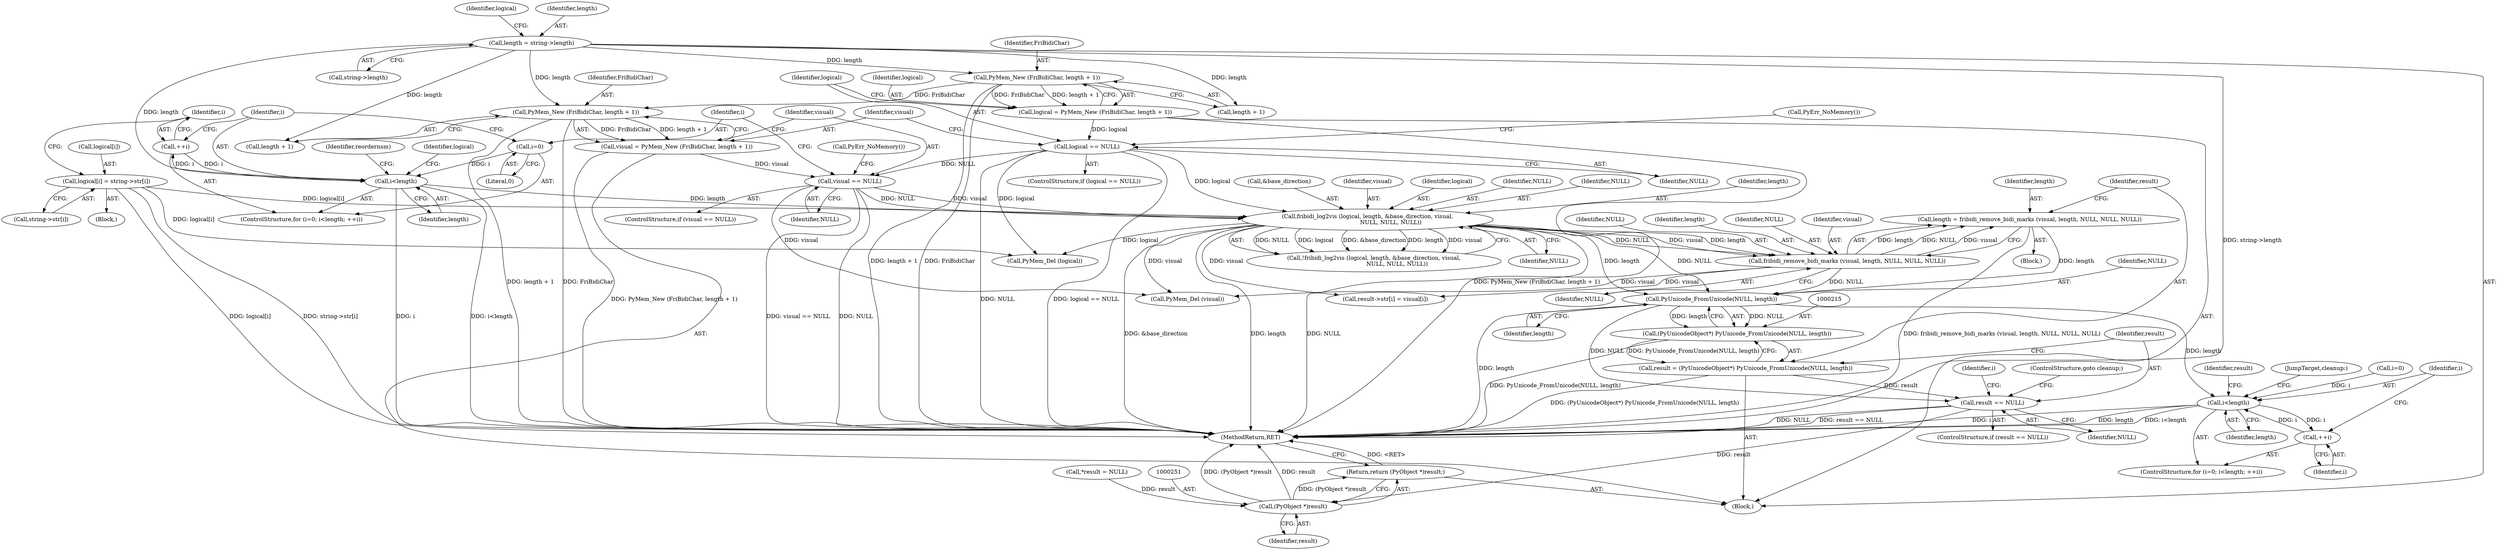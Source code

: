 digraph "0_pyfribidi_d2860c655357975e7b32d84e6b45e98f0dcecd7a@API" {
"1000204" [label="(Call,length = fribidi_remove_bidi_marks (visual, length, NULL, NULL, NULL))"];
"1000206" [label="(Call,fribidi_remove_bidi_marks (visual, length, NULL, NULL, NULL))"];
"1000187" [label="(Call,fribidi_log2vis (logical, length, &base_direction, visual,\n                          NULL, NULL, NULL))"];
"1000144" [label="(Call,logical == NULL)"];
"1000136" [label="(Call,logical = PyMem_New (FriBidiChar, length + 1))"];
"1000138" [label="(Call,PyMem_New (FriBidiChar, length + 1))"];
"1000115" [label="(Call,length = string->length)"];
"1000174" [label="(Call,logical[i] = string->str[i])"];
"1000168" [label="(Call,i<length)"];
"1000171" [label="(Call,++i)"];
"1000165" [label="(Call,i=0)"];
"1000158" [label="(Call,visual == NULL)"];
"1000150" [label="(Call,visual = PyMem_New (FriBidiChar, length + 1))"];
"1000152" [label="(Call,PyMem_New (FriBidiChar, length + 1))"];
"1000216" [label="(Call,PyUnicode_FromUnicode(NULL, length))"];
"1000214" [label="(Call,(PyUnicodeObject*) PyUnicode_FromUnicode(NULL, length))"];
"1000212" [label="(Call,result = (PyUnicodeObject*) PyUnicode_FromUnicode(NULL, length))"];
"1000220" [label="(Call,result == NULL)"];
"1000250" [label="(Call,(PyObject *)result)"];
"1000249" [label="(Return,return (PyObject *)result;)"];
"1000229" [label="(Call,i<length)"];
"1000232" [label="(Call,++i)"];
"1000249" [label="(Return,return (PyObject *)result;)"];
"1000189" [label="(Identifier,length)"];
"1000117" [label="(Call,string->length)"];
"1000235" [label="(Call,result->str[i] = visual[i])"];
"1000207" [label="(Identifier,visual)"];
"1000230" [label="(Identifier,i)"];
"1000137" [label="(Identifier,logical)"];
"1000176" [label="(Identifier,logical)"];
"1000187" [label="(Call,fribidi_log2vis (logical, length, &base_direction, visual,\n                          NULL, NULL, NULL))"];
"1000175" [label="(Call,logical[i])"];
"1000158" [label="(Call,visual == NULL)"];
"1000218" [label="(Identifier,length)"];
"1000139" [label="(Identifier,FriBidiChar)"];
"1000122" [label="(Identifier,logical)"];
"1000154" [label="(Call,length + 1)"];
"1000162" [label="(Call,PyErr_NoMemory())"];
"1000153" [label="(Identifier,FriBidiChar)"];
"1000188" [label="(Identifier,logical)"];
"1000116" [label="(Identifier,length)"];
"1000226" [label="(Call,i=0)"];
"1000206" [label="(Call,fribidi_remove_bidi_marks (visual, length, NULL, NULL, NULL))"];
"1000204" [label="(Call,length = fribidi_remove_bidi_marks (visual, length, NULL, NULL, NULL))"];
"1000232" [label="(Call,++i)"];
"1000136" [label="(Call,logical = PyMem_New (FriBidiChar, length + 1))"];
"1000144" [label="(Call,logical == NULL)"];
"1000212" [label="(Call,result = (PyUnicodeObject*) PyUnicode_FromUnicode(NULL, length))"];
"1000205" [label="(Identifier,length)"];
"1000174" [label="(Call,logical[i] = string->str[i])"];
"1000253" [label="(MethodReturn,RET)"];
"1000178" [label="(Call,string->str[i])"];
"1000173" [label="(Block,)"];
"1000150" [label="(Call,visual = PyMem_New (FriBidiChar, length + 1))"];
"1000112" [label="(Block,)"];
"1000227" [label="(Identifier,i)"];
"1000216" [label="(Call,PyUnicode_FromUnicode(NULL, length))"];
"1000159" [label="(Identifier,visual)"];
"1000165" [label="(Call,i=0)"];
"1000238" [label="(Identifier,result)"];
"1000224" [label="(ControlStructure,goto cleanup;)"];
"1000172" [label="(Identifier,i)"];
"1000222" [label="(Identifier,NULL)"];
"1000217" [label="(Identifier,NULL)"];
"1000231" [label="(Identifier,length)"];
"1000209" [label="(Identifier,NULL)"];
"1000169" [label="(Identifier,i)"];
"1000164" [label="(ControlStructure,for (i=0; i<length; ++i))"];
"1000143" [label="(ControlStructure,if (logical == NULL))"];
"1000160" [label="(Identifier,NULL)"];
"1000140" [label="(Call,length + 1)"];
"1000184" [label="(Identifier,reordernsm)"];
"1000244" [label="(JumpTarget,cleanup:)"];
"1000151" [label="(Identifier,visual)"];
"1000221" [label="(Identifier,result)"];
"1000115" [label="(Call,length = string->length)"];
"1000166" [label="(Identifier,i)"];
"1000133" [label="(Call,*result = NULL)"];
"1000193" [label="(Identifier,NULL)"];
"1000190" [label="(Call,&base_direction)"];
"1000186" [label="(Call,!fribidi_log2vis (logical, length, &base_direction, visual,\n                          NULL, NULL, NULL))"];
"1000208" [label="(Identifier,length)"];
"1000211" [label="(Identifier,NULL)"];
"1000192" [label="(Identifier,visual)"];
"1000195" [label="(Identifier,NULL)"];
"1000210" [label="(Identifier,NULL)"];
"1000214" [label="(Call,(PyUnicodeObject*) PyUnicode_FromUnicode(NULL, length))"];
"1000203" [label="(Block,)"];
"1000252" [label="(Identifier,result)"];
"1000233" [label="(Identifier,i)"];
"1000171" [label="(Call,++i)"];
"1000146" [label="(Identifier,NULL)"];
"1000247" [label="(Call,PyMem_Del (visual))"];
"1000138" [label="(Call,PyMem_New (FriBidiChar, length + 1))"];
"1000220" [label="(Call,result == NULL)"];
"1000219" [label="(ControlStructure,if (result == NULL))"];
"1000145" [label="(Identifier,logical)"];
"1000170" [label="(Identifier,length)"];
"1000157" [label="(ControlStructure,if (visual == NULL))"];
"1000167" [label="(Literal,0)"];
"1000194" [label="(Identifier,NULL)"];
"1000225" [label="(ControlStructure,for (i=0; i<length; ++i))"];
"1000213" [label="(Identifier,result)"];
"1000168" [label="(Call,i<length)"];
"1000152" [label="(Call,PyMem_New (FriBidiChar, length + 1))"];
"1000245" [label="(Call,PyMem_Del (logical))"];
"1000250" [label="(Call,(PyObject *)result)"];
"1000148" [label="(Call,PyErr_NoMemory())"];
"1000229" [label="(Call,i<length)"];
"1000204" -> "1000203"  [label="AST: "];
"1000204" -> "1000206"  [label="CFG: "];
"1000205" -> "1000204"  [label="AST: "];
"1000206" -> "1000204"  [label="AST: "];
"1000213" -> "1000204"  [label="CFG: "];
"1000204" -> "1000253"  [label="DDG: fribidi_remove_bidi_marks (visual, length, NULL, NULL, NULL)"];
"1000206" -> "1000204"  [label="DDG: length"];
"1000206" -> "1000204"  [label="DDG: NULL"];
"1000206" -> "1000204"  [label="DDG: visual"];
"1000204" -> "1000216"  [label="DDG: length"];
"1000206" -> "1000211"  [label="CFG: "];
"1000207" -> "1000206"  [label="AST: "];
"1000208" -> "1000206"  [label="AST: "];
"1000209" -> "1000206"  [label="AST: "];
"1000210" -> "1000206"  [label="AST: "];
"1000211" -> "1000206"  [label="AST: "];
"1000187" -> "1000206"  [label="DDG: visual"];
"1000187" -> "1000206"  [label="DDG: length"];
"1000187" -> "1000206"  [label="DDG: NULL"];
"1000206" -> "1000216"  [label="DDG: NULL"];
"1000206" -> "1000235"  [label="DDG: visual"];
"1000206" -> "1000247"  [label="DDG: visual"];
"1000187" -> "1000186"  [label="AST: "];
"1000187" -> "1000195"  [label="CFG: "];
"1000188" -> "1000187"  [label="AST: "];
"1000189" -> "1000187"  [label="AST: "];
"1000190" -> "1000187"  [label="AST: "];
"1000192" -> "1000187"  [label="AST: "];
"1000193" -> "1000187"  [label="AST: "];
"1000194" -> "1000187"  [label="AST: "];
"1000195" -> "1000187"  [label="AST: "];
"1000186" -> "1000187"  [label="CFG: "];
"1000187" -> "1000253"  [label="DDG: NULL"];
"1000187" -> "1000253"  [label="DDG: &base_direction"];
"1000187" -> "1000253"  [label="DDG: length"];
"1000187" -> "1000186"  [label="DDG: NULL"];
"1000187" -> "1000186"  [label="DDG: logical"];
"1000187" -> "1000186"  [label="DDG: &base_direction"];
"1000187" -> "1000186"  [label="DDG: length"];
"1000187" -> "1000186"  [label="DDG: visual"];
"1000144" -> "1000187"  [label="DDG: logical"];
"1000174" -> "1000187"  [label="DDG: logical[i]"];
"1000168" -> "1000187"  [label="DDG: length"];
"1000158" -> "1000187"  [label="DDG: visual"];
"1000158" -> "1000187"  [label="DDG: NULL"];
"1000187" -> "1000216"  [label="DDG: NULL"];
"1000187" -> "1000216"  [label="DDG: length"];
"1000187" -> "1000235"  [label="DDG: visual"];
"1000187" -> "1000245"  [label="DDG: logical"];
"1000187" -> "1000247"  [label="DDG: visual"];
"1000144" -> "1000143"  [label="AST: "];
"1000144" -> "1000146"  [label="CFG: "];
"1000145" -> "1000144"  [label="AST: "];
"1000146" -> "1000144"  [label="AST: "];
"1000148" -> "1000144"  [label="CFG: "];
"1000151" -> "1000144"  [label="CFG: "];
"1000144" -> "1000253"  [label="DDG: logical == NULL"];
"1000144" -> "1000253"  [label="DDG: NULL"];
"1000136" -> "1000144"  [label="DDG: logical"];
"1000144" -> "1000158"  [label="DDG: NULL"];
"1000144" -> "1000245"  [label="DDG: logical"];
"1000136" -> "1000112"  [label="AST: "];
"1000136" -> "1000138"  [label="CFG: "];
"1000137" -> "1000136"  [label="AST: "];
"1000138" -> "1000136"  [label="AST: "];
"1000145" -> "1000136"  [label="CFG: "];
"1000136" -> "1000253"  [label="DDG: PyMem_New (FriBidiChar, length + 1)"];
"1000138" -> "1000136"  [label="DDG: FriBidiChar"];
"1000138" -> "1000136"  [label="DDG: length + 1"];
"1000138" -> "1000140"  [label="CFG: "];
"1000139" -> "1000138"  [label="AST: "];
"1000140" -> "1000138"  [label="AST: "];
"1000138" -> "1000253"  [label="DDG: FriBidiChar"];
"1000138" -> "1000253"  [label="DDG: length + 1"];
"1000115" -> "1000138"  [label="DDG: length"];
"1000138" -> "1000152"  [label="DDG: FriBidiChar"];
"1000115" -> "1000112"  [label="AST: "];
"1000115" -> "1000117"  [label="CFG: "];
"1000116" -> "1000115"  [label="AST: "];
"1000117" -> "1000115"  [label="AST: "];
"1000122" -> "1000115"  [label="CFG: "];
"1000115" -> "1000253"  [label="DDG: string->length"];
"1000115" -> "1000140"  [label="DDG: length"];
"1000115" -> "1000152"  [label="DDG: length"];
"1000115" -> "1000154"  [label="DDG: length"];
"1000115" -> "1000168"  [label="DDG: length"];
"1000174" -> "1000173"  [label="AST: "];
"1000174" -> "1000178"  [label="CFG: "];
"1000175" -> "1000174"  [label="AST: "];
"1000178" -> "1000174"  [label="AST: "];
"1000172" -> "1000174"  [label="CFG: "];
"1000174" -> "1000253"  [label="DDG: string->str[i]"];
"1000174" -> "1000253"  [label="DDG: logical[i]"];
"1000174" -> "1000245"  [label="DDG: logical[i]"];
"1000168" -> "1000164"  [label="AST: "];
"1000168" -> "1000170"  [label="CFG: "];
"1000169" -> "1000168"  [label="AST: "];
"1000170" -> "1000168"  [label="AST: "];
"1000176" -> "1000168"  [label="CFG: "];
"1000184" -> "1000168"  [label="CFG: "];
"1000168" -> "1000253"  [label="DDG: i<length"];
"1000168" -> "1000253"  [label="DDG: i"];
"1000171" -> "1000168"  [label="DDG: i"];
"1000165" -> "1000168"  [label="DDG: i"];
"1000168" -> "1000171"  [label="DDG: i"];
"1000171" -> "1000164"  [label="AST: "];
"1000171" -> "1000172"  [label="CFG: "];
"1000172" -> "1000171"  [label="AST: "];
"1000169" -> "1000171"  [label="CFG: "];
"1000165" -> "1000164"  [label="AST: "];
"1000165" -> "1000167"  [label="CFG: "];
"1000166" -> "1000165"  [label="AST: "];
"1000167" -> "1000165"  [label="AST: "];
"1000169" -> "1000165"  [label="CFG: "];
"1000158" -> "1000157"  [label="AST: "];
"1000158" -> "1000160"  [label="CFG: "];
"1000159" -> "1000158"  [label="AST: "];
"1000160" -> "1000158"  [label="AST: "];
"1000162" -> "1000158"  [label="CFG: "];
"1000166" -> "1000158"  [label="CFG: "];
"1000158" -> "1000253"  [label="DDG: NULL"];
"1000158" -> "1000253"  [label="DDG: visual == NULL"];
"1000150" -> "1000158"  [label="DDG: visual"];
"1000158" -> "1000247"  [label="DDG: visual"];
"1000150" -> "1000112"  [label="AST: "];
"1000150" -> "1000152"  [label="CFG: "];
"1000151" -> "1000150"  [label="AST: "];
"1000152" -> "1000150"  [label="AST: "];
"1000159" -> "1000150"  [label="CFG: "];
"1000150" -> "1000253"  [label="DDG: PyMem_New (FriBidiChar, length + 1)"];
"1000152" -> "1000150"  [label="DDG: FriBidiChar"];
"1000152" -> "1000150"  [label="DDG: length + 1"];
"1000152" -> "1000154"  [label="CFG: "];
"1000153" -> "1000152"  [label="AST: "];
"1000154" -> "1000152"  [label="AST: "];
"1000152" -> "1000253"  [label="DDG: FriBidiChar"];
"1000152" -> "1000253"  [label="DDG: length + 1"];
"1000216" -> "1000214"  [label="AST: "];
"1000216" -> "1000218"  [label="CFG: "];
"1000217" -> "1000216"  [label="AST: "];
"1000218" -> "1000216"  [label="AST: "];
"1000214" -> "1000216"  [label="CFG: "];
"1000216" -> "1000253"  [label="DDG: length"];
"1000216" -> "1000214"  [label="DDG: NULL"];
"1000216" -> "1000214"  [label="DDG: length"];
"1000216" -> "1000220"  [label="DDG: NULL"];
"1000216" -> "1000229"  [label="DDG: length"];
"1000214" -> "1000212"  [label="AST: "];
"1000215" -> "1000214"  [label="AST: "];
"1000212" -> "1000214"  [label="CFG: "];
"1000214" -> "1000253"  [label="DDG: PyUnicode_FromUnicode(NULL, length)"];
"1000214" -> "1000212"  [label="DDG: PyUnicode_FromUnicode(NULL, length)"];
"1000212" -> "1000112"  [label="AST: "];
"1000213" -> "1000212"  [label="AST: "];
"1000221" -> "1000212"  [label="CFG: "];
"1000212" -> "1000253"  [label="DDG: (PyUnicodeObject*) PyUnicode_FromUnicode(NULL, length)"];
"1000212" -> "1000220"  [label="DDG: result"];
"1000220" -> "1000219"  [label="AST: "];
"1000220" -> "1000222"  [label="CFG: "];
"1000221" -> "1000220"  [label="AST: "];
"1000222" -> "1000220"  [label="AST: "];
"1000224" -> "1000220"  [label="CFG: "];
"1000227" -> "1000220"  [label="CFG: "];
"1000220" -> "1000253"  [label="DDG: NULL"];
"1000220" -> "1000253"  [label="DDG: result == NULL"];
"1000220" -> "1000250"  [label="DDG: result"];
"1000250" -> "1000249"  [label="AST: "];
"1000250" -> "1000252"  [label="CFG: "];
"1000251" -> "1000250"  [label="AST: "];
"1000252" -> "1000250"  [label="AST: "];
"1000249" -> "1000250"  [label="CFG: "];
"1000250" -> "1000253"  [label="DDG: result"];
"1000250" -> "1000253"  [label="DDG: (PyObject *)result"];
"1000250" -> "1000249"  [label="DDG: (PyObject *)result"];
"1000133" -> "1000250"  [label="DDG: result"];
"1000249" -> "1000112"  [label="AST: "];
"1000253" -> "1000249"  [label="CFG: "];
"1000249" -> "1000253"  [label="DDG: <RET>"];
"1000229" -> "1000225"  [label="AST: "];
"1000229" -> "1000231"  [label="CFG: "];
"1000230" -> "1000229"  [label="AST: "];
"1000231" -> "1000229"  [label="AST: "];
"1000238" -> "1000229"  [label="CFG: "];
"1000244" -> "1000229"  [label="CFG: "];
"1000229" -> "1000253"  [label="DDG: length"];
"1000229" -> "1000253"  [label="DDG: i<length"];
"1000229" -> "1000253"  [label="DDG: i"];
"1000226" -> "1000229"  [label="DDG: i"];
"1000232" -> "1000229"  [label="DDG: i"];
"1000229" -> "1000232"  [label="DDG: i"];
"1000232" -> "1000225"  [label="AST: "];
"1000232" -> "1000233"  [label="CFG: "];
"1000233" -> "1000232"  [label="AST: "];
"1000230" -> "1000232"  [label="CFG: "];
}
